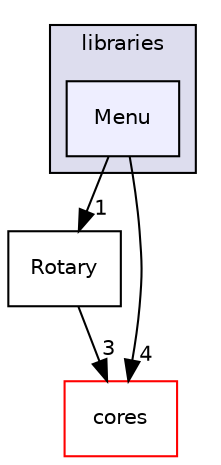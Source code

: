 digraph "libraries/Menu" {
  compound=true
  node [ fontsize="10", fontname="Helvetica"];
  edge [ labelfontsize="10", labelfontname="Helvetica"];
  subgraph clusterdir_bc0718b08fb2015b8e59c47b2805f60c {
    graph [ bgcolor="#ddddee", pencolor="black", label="libraries" fontname="Helvetica", fontsize="10", URL="dir_bc0718b08fb2015b8e59c47b2805f60c.html"]
  dir_a0fbd156540ec564d7916d16092d580e [shape=box, label="Menu", style="filled", fillcolor="#eeeeff", pencolor="black", URL="dir_a0fbd156540ec564d7916d16092d580e.html"];
  }
  dir_92b186c28ece7b18aa3c46a1180cdfbe [shape=box label="Rotary" URL="dir_92b186c28ece7b18aa3c46a1180cdfbe.html"];
  dir_51d9c9f08f6806a0f97badf342e5b4d7 [shape=box label="cores" fillcolor="white" style="filled" color="red" URL="dir_51d9c9f08f6806a0f97badf342e5b4d7.html"];
  dir_a0fbd156540ec564d7916d16092d580e->dir_92b186c28ece7b18aa3c46a1180cdfbe [headlabel="1", labeldistance=1.5 headhref="dir_000055_000069.html"];
  dir_a0fbd156540ec564d7916d16092d580e->dir_51d9c9f08f6806a0f97badf342e5b4d7 [headlabel="4", labeldistance=1.5 headhref="dir_000055_000000.html"];
  dir_92b186c28ece7b18aa3c46a1180cdfbe->dir_51d9c9f08f6806a0f97badf342e5b4d7 [headlabel="3", labeldistance=1.5 headhref="dir_000069_000000.html"];
}

